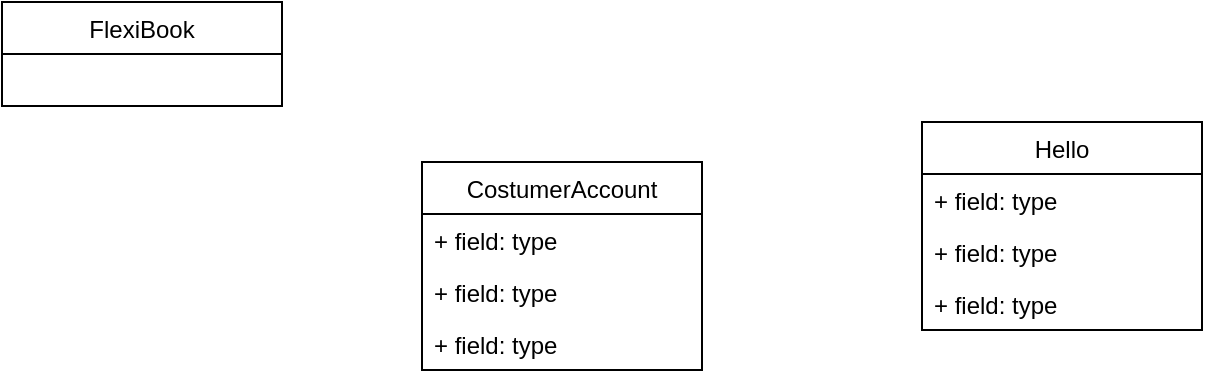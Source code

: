 <mxfile version="13.7.4" type="github">
  <diagram id="C5RBs43oDa-KdzZeNtuy" name="Page-1">
    <mxGraphModel dx="946" dy="510" grid="1" gridSize="10" guides="1" tooltips="1" connect="1" arrows="1" fold="1" page="1" pageScale="1" pageWidth="827" pageHeight="1169" math="0" shadow="0">
      <root>
        <mxCell id="WIyWlLk6GJQsqaUBKTNV-0" />
        <mxCell id="WIyWlLk6GJQsqaUBKTNV-1" parent="WIyWlLk6GJQsqaUBKTNV-0" />
        <mxCell id="O2Z4foaYaDBP7taH6D7x-0" value="FlexiBook" style="swimlane;fontStyle=0;childLayout=stackLayout;horizontal=1;startSize=26;fillColor=none;horizontalStack=0;resizeParent=1;resizeParentMax=0;resizeLast=0;collapsible=1;marginBottom=0;" parent="WIyWlLk6GJQsqaUBKTNV-1" vertex="1">
          <mxGeometry x="20" y="30" width="140" height="52" as="geometry" />
        </mxCell>
        <mxCell id="O2Z4foaYaDBP7taH6D7x-4" value="CostumerAccount" style="swimlane;fontStyle=0;childLayout=stackLayout;horizontal=1;startSize=26;fillColor=none;horizontalStack=0;resizeParent=1;resizeParentMax=0;resizeLast=0;collapsible=1;marginBottom=0;" parent="WIyWlLk6GJQsqaUBKTNV-1" vertex="1">
          <mxGeometry x="230" y="110" width="140" height="104" as="geometry" />
        </mxCell>
        <mxCell id="O2Z4foaYaDBP7taH6D7x-5" value="+ field: type" style="text;strokeColor=none;fillColor=none;align=left;verticalAlign=top;spacingLeft=4;spacingRight=4;overflow=hidden;rotatable=0;points=[[0,0.5],[1,0.5]];portConstraint=eastwest;" parent="O2Z4foaYaDBP7taH6D7x-4" vertex="1">
          <mxGeometry y="26" width="140" height="26" as="geometry" />
        </mxCell>
        <mxCell id="O2Z4foaYaDBP7taH6D7x-6" value="+ field: type" style="text;strokeColor=none;fillColor=none;align=left;verticalAlign=top;spacingLeft=4;spacingRight=4;overflow=hidden;rotatable=0;points=[[0,0.5],[1,0.5]];portConstraint=eastwest;" parent="O2Z4foaYaDBP7taH6D7x-4" vertex="1">
          <mxGeometry y="52" width="140" height="26" as="geometry" />
        </mxCell>
        <mxCell id="O2Z4foaYaDBP7taH6D7x-7" value="+ field: type" style="text;strokeColor=none;fillColor=none;align=left;verticalAlign=top;spacingLeft=4;spacingRight=4;overflow=hidden;rotatable=0;points=[[0,0.5],[1,0.5]];portConstraint=eastwest;" parent="O2Z4foaYaDBP7taH6D7x-4" vertex="1">
          <mxGeometry y="78" width="140" height="26" as="geometry" />
        </mxCell>
        <mxCell id="1lxf_dyAddKCKSi3DuW--0" value="Hello" style="swimlane;fontStyle=0;childLayout=stackLayout;horizontal=1;startSize=26;fillColor=none;horizontalStack=0;resizeParent=1;resizeParentMax=0;resizeLast=0;collapsible=1;marginBottom=0;" vertex="1" parent="WIyWlLk6GJQsqaUBKTNV-1">
          <mxGeometry x="480" y="90" width="140" height="104" as="geometry" />
        </mxCell>
        <mxCell id="1lxf_dyAddKCKSi3DuW--1" value="+ field: type" style="text;strokeColor=none;fillColor=none;align=left;verticalAlign=top;spacingLeft=4;spacingRight=4;overflow=hidden;rotatable=0;points=[[0,0.5],[1,0.5]];portConstraint=eastwest;" vertex="1" parent="1lxf_dyAddKCKSi3DuW--0">
          <mxGeometry y="26" width="140" height="26" as="geometry" />
        </mxCell>
        <mxCell id="1lxf_dyAddKCKSi3DuW--2" value="+ field: type" style="text;strokeColor=none;fillColor=none;align=left;verticalAlign=top;spacingLeft=4;spacingRight=4;overflow=hidden;rotatable=0;points=[[0,0.5],[1,0.5]];portConstraint=eastwest;" vertex="1" parent="1lxf_dyAddKCKSi3DuW--0">
          <mxGeometry y="52" width="140" height="26" as="geometry" />
        </mxCell>
        <mxCell id="1lxf_dyAddKCKSi3DuW--3" value="+ field: type" style="text;strokeColor=none;fillColor=none;align=left;verticalAlign=top;spacingLeft=4;spacingRight=4;overflow=hidden;rotatable=0;points=[[0,0.5],[1,0.5]];portConstraint=eastwest;" vertex="1" parent="1lxf_dyAddKCKSi3DuW--0">
          <mxGeometry y="78" width="140" height="26" as="geometry" />
        </mxCell>
      </root>
    </mxGraphModel>
  </diagram>
</mxfile>
